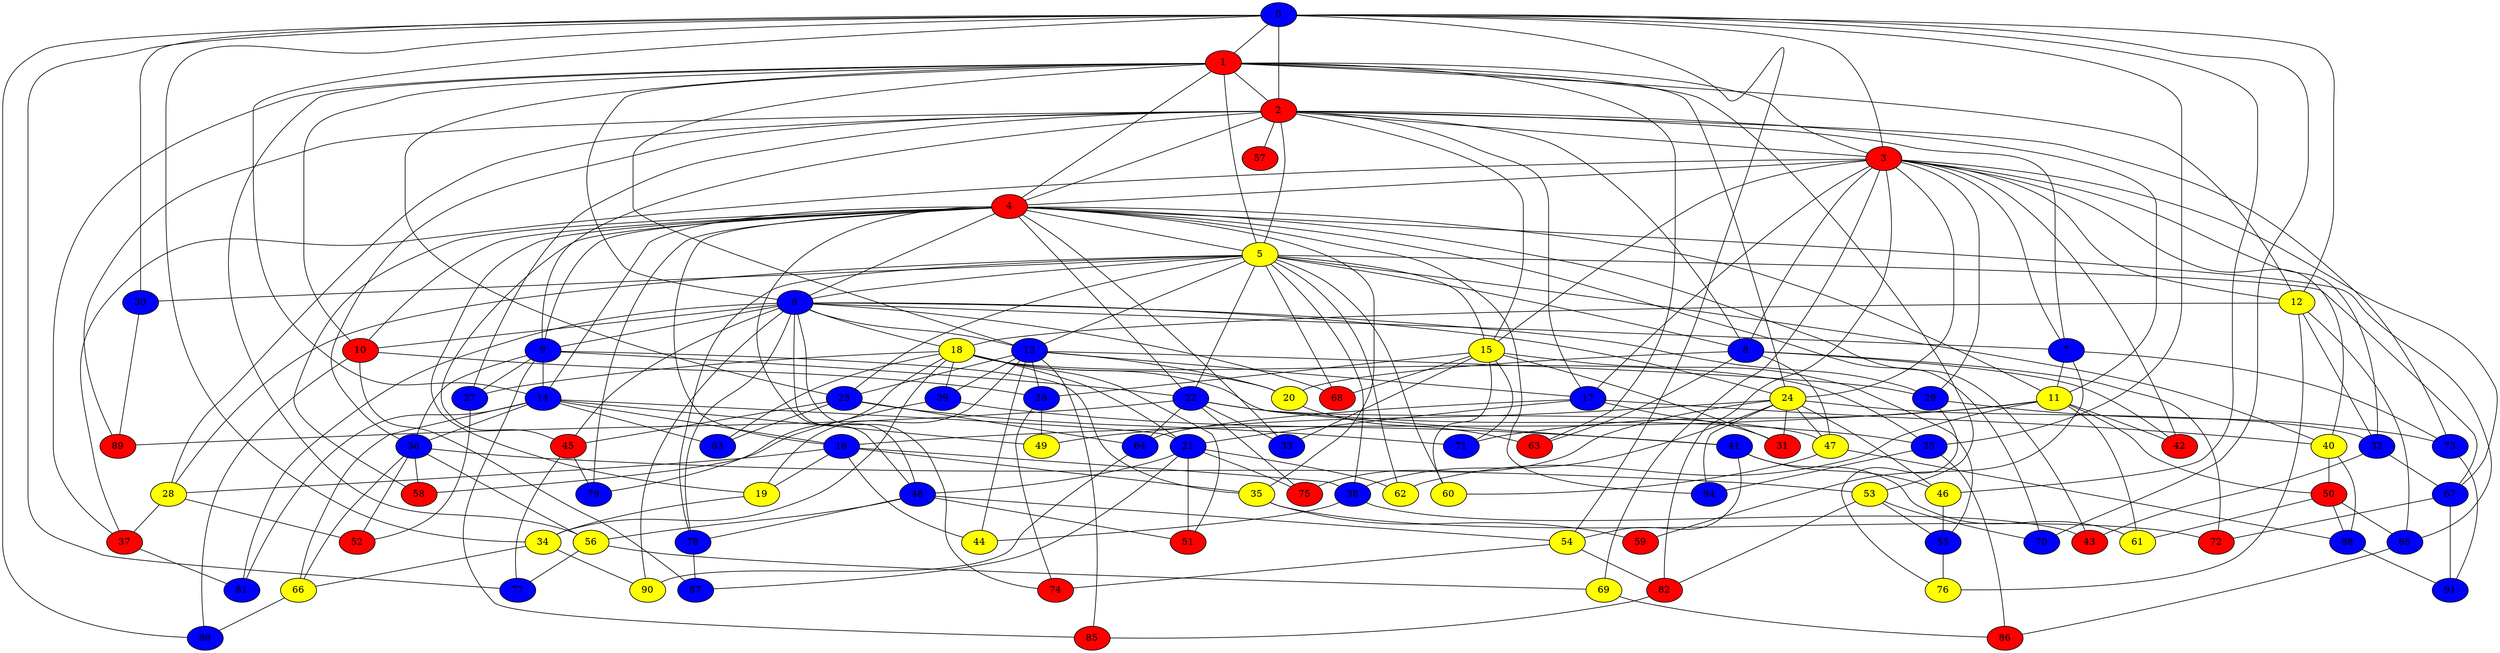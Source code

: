 graph {
0 [style = filled fillcolor = blue];
1 [style = filled fillcolor = red];
2 [style = filled fillcolor = red];
3 [style = filled fillcolor = red];
4 [style = filled fillcolor = red];
5 [style = filled fillcolor = yellow];
6 [style = filled fillcolor = blue];
7 [style = filled fillcolor = blue];
8 [style = filled fillcolor = blue];
9 [style = filled fillcolor = blue];
10 [style = filled fillcolor = red];
11 [style = filled fillcolor = yellow];
12 [style = filled fillcolor = yellow];
13 [style = filled fillcolor = blue];
14 [style = filled fillcolor = blue];
15 [style = filled fillcolor = yellow];
16 [style = filled fillcolor = blue];
17 [style = filled fillcolor = blue];
18 [style = filled fillcolor = yellow];
19 [style = filled fillcolor = yellow];
20 [style = filled fillcolor = yellow];
21 [style = filled fillcolor = blue];
22 [style = filled fillcolor = blue];
23 [style = filled fillcolor = blue];
24 [style = filled fillcolor = yellow];
25 [style = filled fillcolor = blue];
26 [style = filled fillcolor = blue];
27 [style = filled fillcolor = blue];
28 [style = filled fillcolor = yellow];
29 [style = filled fillcolor = blue];
30 [style = filled fillcolor = blue];
31 [style = filled fillcolor = red];
32 [style = filled fillcolor = blue];
33 [style = filled fillcolor = blue];
34 [style = filled fillcolor = yellow];
35 [style = filled fillcolor = yellow];
36 [style = filled fillcolor = blue];
37 [style = filled fillcolor = red];
38 [style = filled fillcolor = blue];
39 [style = filled fillcolor = blue];
40 [style = filled fillcolor = yellow];
41 [style = filled fillcolor = blue];
42 [style = filled fillcolor = red];
43 [style = filled fillcolor = red];
44 [style = filled fillcolor = yellow];
45 [style = filled fillcolor = red];
46 [style = filled fillcolor = yellow];
47 [style = filled fillcolor = yellow];
48 [style = filled fillcolor = blue];
49 [style = filled fillcolor = yellow];
50 [style = filled fillcolor = red];
51 [style = filled fillcolor = red];
52 [style = filled fillcolor = red];
53 [style = filled fillcolor = yellow];
54 [style = filled fillcolor = yellow];
55 [style = filled fillcolor = blue];
56 [style = filled fillcolor = yellow];
57 [style = filled fillcolor = red];
58 [style = filled fillcolor = red];
59 [style = filled fillcolor = red];
60 [style = filled fillcolor = yellow];
61 [style = filled fillcolor = yellow];
62 [style = filled fillcolor = yellow];
63 [style = filled fillcolor = red];
64 [style = filled fillcolor = blue];
65 [style = filled fillcolor = blue];
66 [style = filled fillcolor = yellow];
67 [style = filled fillcolor = blue];
68 [style = filled fillcolor = red];
69 [style = filled fillcolor = yellow];
70 [style = filled fillcolor = blue];
71 [style = filled fillcolor = blue];
72 [style = filled fillcolor = red];
73 [style = filled fillcolor = blue];
74 [style = filled fillcolor = red];
75 [style = filled fillcolor = red];
76 [style = filled fillcolor = yellow];
77 [style = filled fillcolor = blue];
78 [style = filled fillcolor = blue];
79 [style = filled fillcolor = blue];
80 [style = filled fillcolor = blue];
81 [style = filled fillcolor = blue];
82 [style = filled fillcolor = red];
83 [style = filled fillcolor = blue];
84 [style = filled fillcolor = blue];
85 [style = filled fillcolor = red];
86 [style = filled fillcolor = red];
87 [style = filled fillcolor = blue];
88 [style = filled fillcolor = blue];
89 [style = filled fillcolor = red];
90 [style = filled fillcolor = yellow];
91 [style = filled fillcolor = blue];
0 -- 1;
0 -- 12;
0 -- 3;
0 -- 2;
0 -- 14;
0 -- 25;
0 -- 30;
0 -- 34;
0 -- 46;
0 -- 54;
0 -- 70;
0 -- 77;
0 -- 80;
1 -- 2;
1 -- 3;
1 -- 4;
1 -- 5;
1 -- 6;
1 -- 10;
1 -- 12;
1 -- 13;
1 -- 23;
1 -- 24;
1 -- 37;
1 -- 53;
1 -- 56;
1 -- 63;
2 -- 3;
2 -- 4;
2 -- 5;
2 -- 7;
2 -- 8;
2 -- 9;
2 -- 11;
2 -- 15;
2 -- 17;
2 -- 27;
2 -- 28;
2 -- 36;
2 -- 57;
2 -- 73;
2 -- 89;
3 -- 4;
3 -- 7;
3 -- 8;
3 -- 12;
3 -- 15;
3 -- 17;
3 -- 24;
3 -- 29;
3 -- 32;
3 -- 37;
3 -- 40;
3 -- 42;
3 -- 67;
3 -- 69;
3 -- 82;
4 -- 5;
4 -- 6;
4 -- 9;
4 -- 10;
4 -- 11;
4 -- 14;
4 -- 16;
4 -- 19;
4 -- 22;
4 -- 33;
4 -- 35;
4 -- 43;
4 -- 45;
4 -- 48;
4 -- 58;
4 -- 65;
4 -- 70;
4 -- 79;
4 -- 84;
5 -- 6;
5 -- 8;
5 -- 13;
5 -- 15;
5 -- 22;
5 -- 23;
5 -- 28;
5 -- 30;
5 -- 38;
5 -- 40;
5 -- 60;
5 -- 62;
5 -- 67;
5 -- 68;
5 -- 78;
6 -- 7;
6 -- 9;
6 -- 10;
6 -- 13;
6 -- 18;
6 -- 24;
6 -- 29;
6 -- 45;
6 -- 48;
6 -- 68;
6 -- 74;
6 -- 78;
6 -- 81;
6 -- 90;
7 -- 11;
7 -- 59;
7 -- 73;
8 -- 20;
8 -- 42;
8 -- 47;
8 -- 63;
8 -- 72;
9 -- 14;
9 -- 22;
9 -- 27;
9 -- 35;
9 -- 36;
9 -- 85;
10 -- 26;
10 -- 80;
10 -- 87;
11 -- 16;
11 -- 42;
11 -- 50;
11 -- 61;
11 -- 62;
11 -- 71;
12 -- 18;
12 -- 32;
12 -- 65;
12 -- 76;
13 -- 17;
13 -- 19;
13 -- 20;
13 -- 23;
13 -- 26;
13 -- 29;
13 -- 39;
13 -- 44;
13 -- 85;
14 -- 16;
14 -- 21;
14 -- 36;
14 -- 49;
14 -- 66;
14 -- 81;
14 -- 83;
15 -- 26;
15 -- 31;
15 -- 33;
15 -- 55;
15 -- 60;
15 -- 68;
15 -- 71;
16 -- 19;
16 -- 28;
16 -- 35;
16 -- 38;
16 -- 44;
17 -- 21;
17 -- 31;
17 -- 40;
17 -- 64;
18 -- 20;
18 -- 21;
18 -- 25;
18 -- 27;
18 -- 34;
18 -- 39;
18 -- 41;
18 -- 51;
18 -- 79;
18 -- 83;
19 -- 34;
20 -- 63;
21 -- 48;
21 -- 51;
21 -- 62;
21 -- 75;
21 -- 87;
22 -- 25;
22 -- 33;
22 -- 47;
22 -- 64;
22 -- 75;
22 -- 89;
23 -- 45;
23 -- 64;
23 -- 71;
23 -- 83;
24 -- 31;
24 -- 32;
24 -- 38;
24 -- 46;
24 -- 47;
24 -- 49;
24 -- 75;
24 -- 84;
25 -- 84;
25 -- 86;
26 -- 49;
26 -- 74;
27 -- 52;
28 -- 37;
28 -- 52;
29 -- 73;
29 -- 76;
30 -- 89;
32 -- 43;
32 -- 67;
34 -- 66;
34 -- 90;
35 -- 59;
35 -- 72;
36 -- 52;
36 -- 53;
36 -- 56;
36 -- 58;
36 -- 66;
37 -- 81;
38 -- 43;
38 -- 44;
39 -- 41;
39 -- 58;
40 -- 50;
40 -- 88;
41 -- 46;
41 -- 54;
41 -- 61;
45 -- 77;
45 -- 79;
46 -- 55;
47 -- 60;
47 -- 88;
48 -- 51;
48 -- 54;
48 -- 56;
48 -- 78;
50 -- 61;
50 -- 65;
50 -- 88;
53 -- 55;
53 -- 70;
53 -- 82;
54 -- 74;
54 -- 82;
55 -- 76;
56 -- 69;
56 -- 77;
64 -- 90;
65 -- 86;
66 -- 80;
67 -- 72;
67 -- 91;
69 -- 86;
73 -- 91;
78 -- 87;
82 -- 85;
88 -- 91;
}
